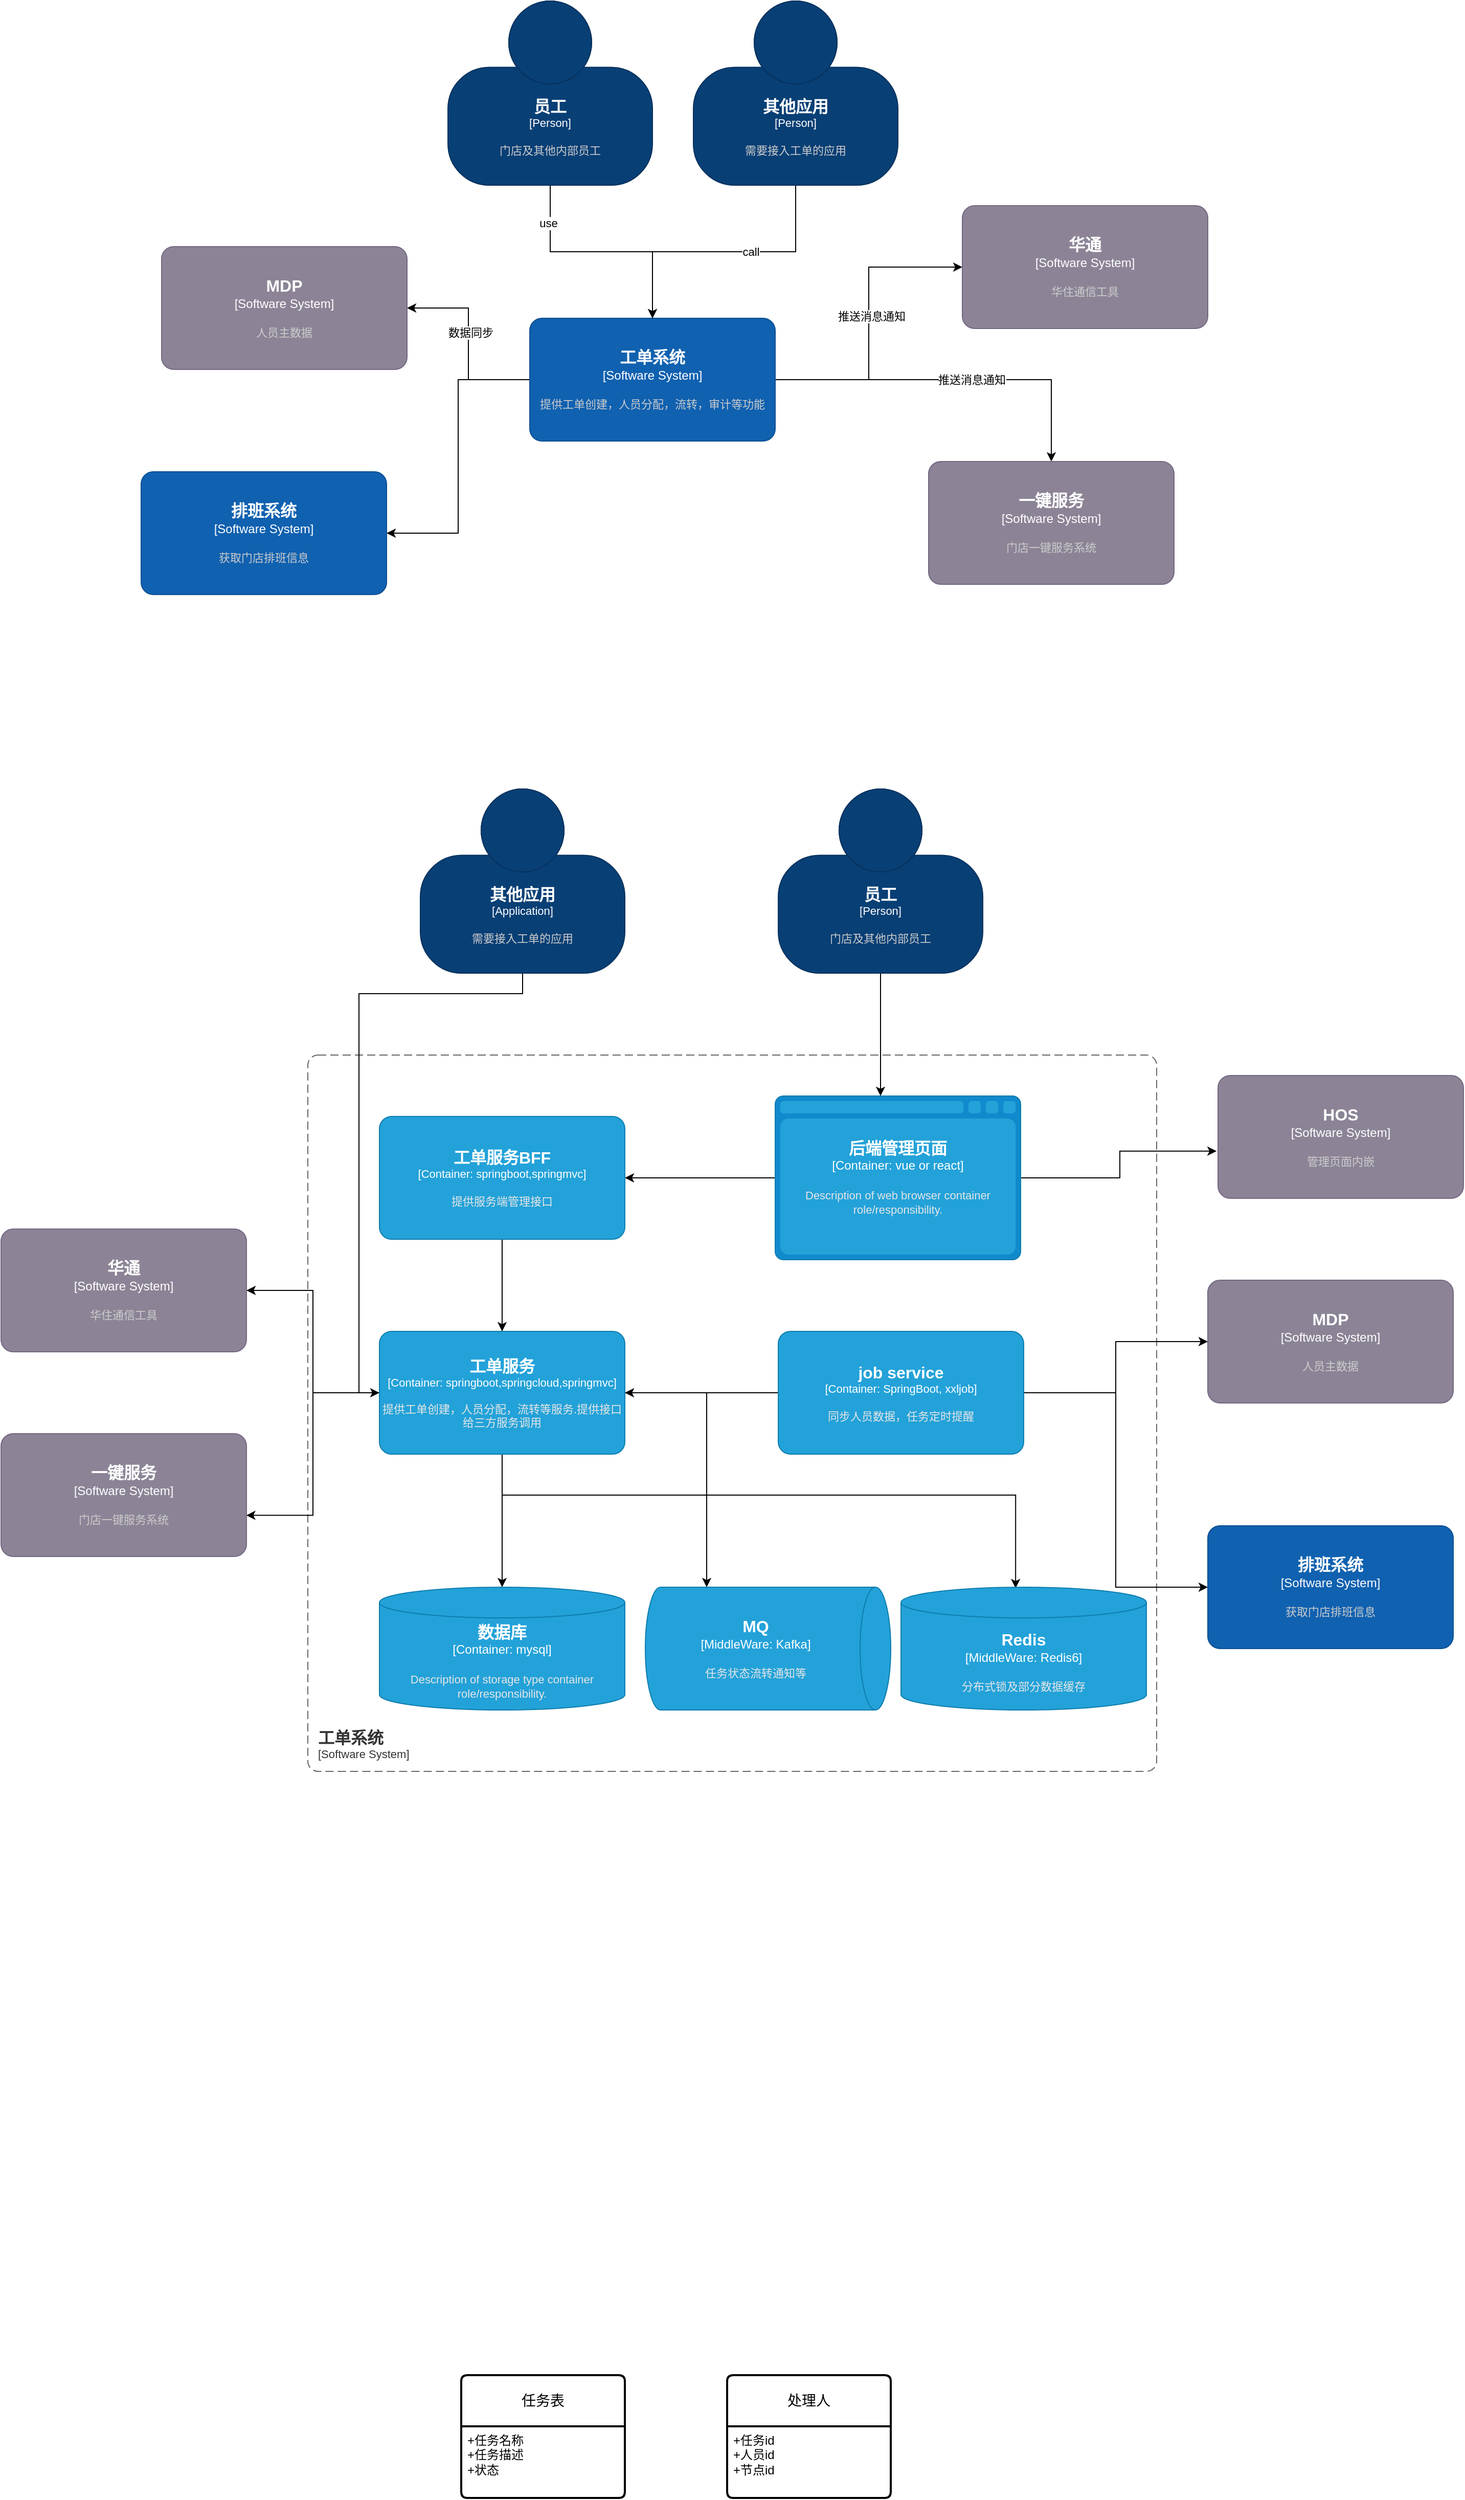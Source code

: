 <mxfile version="21.6.8" type="github">
  <diagram name="第 1 页" id="PIeniqU5bwOCqn_3mpyy">
    <mxGraphModel dx="2901" dy="1039" grid="1" gridSize="10" guides="1" tooltips="1" connect="1" arrows="1" fold="1" page="1" pageScale="1" pageWidth="827" pageHeight="1169" math="0" shadow="0">
      <root>
        <mxCell id="0" />
        <mxCell id="1" parent="0" />
        <mxCell id="n75JgGG_GOEfqAFnkDep-7" style="edgeStyle=orthogonalEdgeStyle;rounded=0;orthogonalLoop=1;jettySize=auto;html=1;" parent="1" source="n75JgGG_GOEfqAFnkDep-1" target="n75JgGG_GOEfqAFnkDep-4" edge="1">
          <mxGeometry relative="1" as="geometry" />
        </mxCell>
        <mxCell id="n75JgGG_GOEfqAFnkDep-11" value="推送消息通知" style="edgeLabel;html=1;align=center;verticalAlign=middle;resizable=0;points=[];" parent="n75JgGG_GOEfqAFnkDep-7" vertex="1" connectable="0">
          <mxGeometry x="0.05" y="-2" relative="1" as="geometry">
            <mxPoint as="offset" />
          </mxGeometry>
        </mxCell>
        <mxCell id="n75JgGG_GOEfqAFnkDep-8" style="edgeStyle=orthogonalEdgeStyle;rounded=0;orthogonalLoop=1;jettySize=auto;html=1;" parent="1" source="n75JgGG_GOEfqAFnkDep-1" target="n75JgGG_GOEfqAFnkDep-5" edge="1">
          <mxGeometry relative="1" as="geometry" />
        </mxCell>
        <mxCell id="n75JgGG_GOEfqAFnkDep-12" value="推送消息通知" style="edgeLabel;html=1;align=center;verticalAlign=middle;resizable=0;points=[];" parent="n75JgGG_GOEfqAFnkDep-8" vertex="1" connectable="0">
          <mxGeometry x="0.098" relative="1" as="geometry">
            <mxPoint as="offset" />
          </mxGeometry>
        </mxCell>
        <mxCell id="n75JgGG_GOEfqAFnkDep-9" style="edgeStyle=orthogonalEdgeStyle;rounded=0;orthogonalLoop=1;jettySize=auto;html=1;entryX=1;entryY=0.5;entryDx=0;entryDy=0;entryPerimeter=0;" parent="1" source="n75JgGG_GOEfqAFnkDep-1" target="n75JgGG_GOEfqAFnkDep-6" edge="1">
          <mxGeometry relative="1" as="geometry" />
        </mxCell>
        <mxCell id="n75JgGG_GOEfqAFnkDep-10" value="数据同步" style="edgeLabel;html=1;align=center;verticalAlign=middle;resizable=0;points=[];" parent="n75JgGG_GOEfqAFnkDep-9" vertex="1" connectable="0">
          <mxGeometry x="0.114" y="-2" relative="1" as="geometry">
            <mxPoint as="offset" />
          </mxGeometry>
        </mxCell>
        <mxCell id="n75JgGG_GOEfqAFnkDep-14" style="edgeStyle=orthogonalEdgeStyle;rounded=0;orthogonalLoop=1;jettySize=auto;html=1;entryX=1;entryY=0.5;entryDx=0;entryDy=0;entryPerimeter=0;" parent="1" source="n75JgGG_GOEfqAFnkDep-1" target="n75JgGG_GOEfqAFnkDep-13" edge="1">
          <mxGeometry relative="1" as="geometry" />
        </mxCell>
        <object placeholders="1" c4Name="工单系统" c4Type="Software System" c4Description="提供工单创建，人员分配，流转，审计等功能" label="&lt;font style=&quot;font-size: 16px&quot;&gt;&lt;b&gt;%c4Name%&lt;/b&gt;&lt;/font&gt;&lt;div&gt;[%c4Type%]&lt;/div&gt;&lt;br&gt;&lt;div&gt;&lt;font style=&quot;font-size: 11px&quot;&gt;&lt;font color=&quot;#cccccc&quot;&gt;%c4Description%&lt;/font&gt;&lt;/div&gt;" id="n75JgGG_GOEfqAFnkDep-1">
          <mxCell style="rounded=1;whiteSpace=wrap;html=1;labelBackgroundColor=none;fillColor=#1061B0;fontColor=#ffffff;align=center;arcSize=10;strokeColor=#0D5091;metaEdit=1;resizable=0;points=[[0.25,0,0],[0.5,0,0],[0.75,0,0],[1,0.25,0],[1,0.5,0],[1,0.75,0],[0.75,1,0],[0.5,1,0],[0.25,1,0],[0,0.75,0],[0,0.5,0],[0,0.25,0]];" parent="1" vertex="1">
            <mxGeometry x="177" y="1070" width="240" height="120" as="geometry" />
          </mxCell>
        </object>
        <mxCell id="n75JgGG_GOEfqAFnkDep-3" style="edgeStyle=orthogonalEdgeStyle;rounded=0;orthogonalLoop=1;jettySize=auto;html=1;entryX=0.5;entryY=0;entryDx=0;entryDy=0;entryPerimeter=0;" parent="1" source="n75JgGG_GOEfqAFnkDep-2" target="n75JgGG_GOEfqAFnkDep-1" edge="1">
          <mxGeometry relative="1" as="geometry" />
        </mxCell>
        <mxCell id="n75JgGG_GOEfqAFnkDep-18" value="use" style="edgeLabel;html=1;align=center;verticalAlign=middle;resizable=0;points=[];" parent="n75JgGG_GOEfqAFnkDep-3" vertex="1" connectable="0">
          <mxGeometry x="-0.684" y="-2" relative="1" as="geometry">
            <mxPoint as="offset" />
          </mxGeometry>
        </mxCell>
        <object placeholders="1" c4Name="员工" c4Type="Person" c4Description="门店及其他内部员工" label="&lt;font style=&quot;font-size: 16px&quot;&gt;&lt;b&gt;%c4Name%&lt;/b&gt;&lt;/font&gt;&lt;div&gt;[%c4Type%]&lt;/div&gt;&lt;br&gt;&lt;div&gt;&lt;font style=&quot;font-size: 11px&quot;&gt;&lt;font color=&quot;#cccccc&quot;&gt;%c4Description%&lt;/font&gt;&lt;/div&gt;" id="n75JgGG_GOEfqAFnkDep-2">
          <mxCell style="html=1;fontSize=11;dashed=0;whiteSpace=wrap;fillColor=#083F75;strokeColor=#06315C;fontColor=#ffffff;shape=mxgraph.c4.person2;align=center;metaEdit=1;points=[[0.5,0,0],[1,0.5,0],[1,0.75,0],[0.75,1,0],[0.5,1,0],[0.25,1,0],[0,0.75,0],[0,0.5,0]];resizable=0;" parent="1" vertex="1">
            <mxGeometry x="97" y="760" width="200" height="180" as="geometry" />
          </mxCell>
        </object>
        <object placeholders="1" c4Name="华通" c4Type="Software System" c4Description="华住通信工具" label="&lt;font style=&quot;font-size: 16px&quot;&gt;&lt;b&gt;%c4Name%&lt;/b&gt;&lt;/font&gt;&lt;div&gt;[%c4Type%]&lt;/div&gt;&lt;br&gt;&lt;div&gt;&lt;font style=&quot;font-size: 11px&quot;&gt;&lt;font color=&quot;#cccccc&quot;&gt;%c4Description%&lt;/font&gt;&lt;/div&gt;" id="n75JgGG_GOEfqAFnkDep-4">
          <mxCell style="rounded=1;whiteSpace=wrap;html=1;labelBackgroundColor=none;fillColor=#8C8496;fontColor=#ffffff;align=center;arcSize=10;strokeColor=#736782;metaEdit=1;resizable=0;points=[[0.25,0,0],[0.5,0,0],[0.75,0,0],[1,0.25,0],[1,0.5,0],[1,0.75,0],[0.75,1,0],[0.5,1,0],[0.25,1,0],[0,0.75,0],[0,0.5,0],[0,0.25,0]];" parent="1" vertex="1">
            <mxGeometry x="600" y="960" width="240" height="120" as="geometry" />
          </mxCell>
        </object>
        <object placeholders="1" c4Name="一键服务" c4Type="Software System" c4Description="门店一键服务系统" label="&lt;font style=&quot;font-size: 16px&quot;&gt;&lt;b&gt;%c4Name%&lt;/b&gt;&lt;/font&gt;&lt;div&gt;[%c4Type%]&lt;/div&gt;&lt;br&gt;&lt;div&gt;&lt;font style=&quot;font-size: 11px&quot;&gt;&lt;font color=&quot;#cccccc&quot;&gt;%c4Description%&lt;/font&gt;&lt;/div&gt;" id="n75JgGG_GOEfqAFnkDep-5">
          <mxCell style="rounded=1;whiteSpace=wrap;html=1;labelBackgroundColor=none;fillColor=#8C8496;fontColor=#ffffff;align=center;arcSize=10;strokeColor=#736782;metaEdit=1;resizable=0;points=[[0.25,0,0],[0.5,0,0],[0.75,0,0],[1,0.25,0],[1,0.5,0],[1,0.75,0],[0.75,1,0],[0.5,1,0],[0.25,1,0],[0,0.75,0],[0,0.5,0],[0,0.25,0]];" parent="1" vertex="1">
            <mxGeometry x="567" y="1210" width="240" height="120" as="geometry" />
          </mxCell>
        </object>
        <object placeholders="1" c4Name="MDP" c4Type="Software System" c4Description="人员主数据" label="&lt;font style=&quot;font-size: 16px&quot;&gt;&lt;b&gt;%c4Name%&lt;/b&gt;&lt;/font&gt;&lt;div&gt;[%c4Type%]&lt;/div&gt;&lt;br&gt;&lt;div&gt;&lt;font style=&quot;font-size: 11px&quot;&gt;&lt;font color=&quot;#cccccc&quot;&gt;%c4Description%&lt;/font&gt;&lt;/div&gt;" id="n75JgGG_GOEfqAFnkDep-6">
          <mxCell style="rounded=1;whiteSpace=wrap;html=1;labelBackgroundColor=none;fillColor=#8C8496;fontColor=#ffffff;align=center;arcSize=10;strokeColor=#736782;metaEdit=1;resizable=0;points=[[0.25,0,0],[0.5,0,0],[0.75,0,0],[1,0.25,0],[1,0.5,0],[1,0.75,0],[0.75,1,0],[0.5,1,0],[0.25,1,0],[0,0.75,0],[0,0.5,0],[0,0.25,0]];" parent="1" vertex="1">
            <mxGeometry x="-183" y="1000" width="240" height="120" as="geometry" />
          </mxCell>
        </object>
        <object placeholders="1" c4Name="排班系统" c4Type="Software System" c4Description="获取门店排班信息" label="&lt;font style=&quot;font-size: 16px&quot;&gt;&lt;b&gt;%c4Name%&lt;/b&gt;&lt;/font&gt;&lt;div&gt;[%c4Type%]&lt;/div&gt;&lt;br&gt;&lt;div&gt;&lt;font style=&quot;font-size: 11px&quot;&gt;&lt;font color=&quot;#cccccc&quot;&gt;%c4Description%&lt;/font&gt;&lt;/div&gt;" id="n75JgGG_GOEfqAFnkDep-13">
          <mxCell style="rounded=1;whiteSpace=wrap;html=1;labelBackgroundColor=none;fillColor=#1061B0;fontColor=#ffffff;align=center;arcSize=10;strokeColor=#0D5091;metaEdit=1;resizable=0;points=[[0.25,0,0],[0.5,0,0],[0.75,0,0],[1,0.25,0],[1,0.5,0],[1,0.75,0],[0.75,1,0],[0.5,1,0],[0.25,1,0],[0,0.75,0],[0,0.5,0],[0,0.25,0]];" parent="1" vertex="1">
            <mxGeometry x="-203" y="1220" width="240" height="120" as="geometry" />
          </mxCell>
        </object>
        <mxCell id="n75JgGG_GOEfqAFnkDep-16" style="edgeStyle=orthogonalEdgeStyle;rounded=0;orthogonalLoop=1;jettySize=auto;html=1;entryX=0.5;entryY=0;entryDx=0;entryDy=0;entryPerimeter=0;" parent="1" source="n75JgGG_GOEfqAFnkDep-15" target="n75JgGG_GOEfqAFnkDep-1" edge="1">
          <mxGeometry relative="1" as="geometry" />
        </mxCell>
        <mxCell id="n75JgGG_GOEfqAFnkDep-17" value="call" style="edgeLabel;html=1;align=center;verticalAlign=middle;resizable=0;points=[];" parent="n75JgGG_GOEfqAFnkDep-16" vertex="1" connectable="0">
          <mxGeometry x="-0.193" relative="1" as="geometry">
            <mxPoint as="offset" />
          </mxGeometry>
        </mxCell>
        <object placeholders="1" c4Name="其他应用" c4Type="Person" c4Description="需要接入工单的应用" label="&lt;font style=&quot;font-size: 16px&quot;&gt;&lt;b&gt;%c4Name%&lt;/b&gt;&lt;/font&gt;&lt;div&gt;[%c4Type%]&lt;/div&gt;&lt;br&gt;&lt;div&gt;&lt;font style=&quot;font-size: 11px&quot;&gt;&lt;font color=&quot;#cccccc&quot;&gt;%c4Description%&lt;/font&gt;&lt;/div&gt;" id="n75JgGG_GOEfqAFnkDep-15">
          <mxCell style="html=1;fontSize=11;dashed=0;whiteSpace=wrap;fillColor=#083F75;strokeColor=#06315C;fontColor=#ffffff;shape=mxgraph.c4.person2;align=center;metaEdit=1;points=[[0.5,0,0],[1,0.5,0],[1,0.75,0],[0.75,1,0],[0.5,1,0],[0.25,1,0],[0,0.75,0],[0,0.5,0]];resizable=0;" parent="1" vertex="1">
            <mxGeometry x="337" y="760" width="200" height="180" as="geometry" />
          </mxCell>
        </object>
        <object placeholders="1" c4Name="工单系统" c4Type="SystemScopeBoundary" c4Application="Software System" label="&lt;font style=&quot;font-size: 16px&quot;&gt;&lt;b&gt;&lt;div style=&quot;text-align: left&quot;&gt;%c4Name%&lt;/div&gt;&lt;/b&gt;&lt;/font&gt;&lt;div style=&quot;text-align: left&quot;&gt;[%c4Application%]&lt;/div&gt;" id="n75JgGG_GOEfqAFnkDep-19">
          <mxCell style="rounded=1;fontSize=11;whiteSpace=wrap;html=1;dashed=1;arcSize=20;fillColor=none;strokeColor=#666666;fontColor=#333333;labelBackgroundColor=none;align=left;verticalAlign=bottom;labelBorderColor=none;spacingTop=0;spacing=10;dashPattern=8 4;metaEdit=1;rotatable=0;perimeter=rectanglePerimeter;noLabel=0;labelPadding=0;allowArrows=0;connectable=0;expand=0;recursiveResize=0;editable=1;pointerEvents=0;absoluteArcSize=1;points=[[0.25,0,0],[0.5,0,0],[0.75,0,0],[1,0.25,0],[1,0.5,0],[1,0.75,0],[0.75,1,0],[0.5,1,0],[0.25,1,0],[0,0.75,0],[0,0.5,0],[0,0.25,0]];" parent="1" vertex="1">
            <mxGeometry x="-40" y="1790" width="830" height="700" as="geometry" />
          </mxCell>
        </object>
        <mxCell id="n75JgGG_GOEfqAFnkDep-55" style="edgeStyle=orthogonalEdgeStyle;rounded=0;orthogonalLoop=1;jettySize=auto;html=1;entryX=0.999;entryY=0.665;entryDx=0;entryDy=0;entryPerimeter=0;" parent="1" source="n75JgGG_GOEfqAFnkDep-20" target="n75JgGG_GOEfqAFnkDep-54" edge="1">
          <mxGeometry relative="1" as="geometry" />
        </mxCell>
        <mxCell id="n75JgGG_GOEfqAFnkDep-57" style="edgeStyle=orthogonalEdgeStyle;rounded=0;orthogonalLoop=1;jettySize=auto;html=1;" parent="1" source="n75JgGG_GOEfqAFnkDep-20" target="n75JgGG_GOEfqAFnkDep-21" edge="1">
          <mxGeometry relative="1" as="geometry" />
        </mxCell>
        <mxCell id="n75JgGG_GOEfqAFnkDep-58" style="edgeStyle=orthogonalEdgeStyle;rounded=0;orthogonalLoop=1;jettySize=auto;html=1;" parent="1" source="n75JgGG_GOEfqAFnkDep-20" target="n75JgGG_GOEfqAFnkDep-22" edge="1">
          <mxGeometry relative="1" as="geometry">
            <Array as="points">
              <mxPoint x="350" y="2120" />
            </Array>
          </mxGeometry>
        </mxCell>
        <mxCell id="n75JgGG_GOEfqAFnkDep-61" style="edgeStyle=orthogonalEdgeStyle;rounded=0;orthogonalLoop=1;jettySize=auto;html=1;entryX=1;entryY=0.5;entryDx=0;entryDy=0;entryPerimeter=0;" parent="1" source="n75JgGG_GOEfqAFnkDep-20" target="n75JgGG_GOEfqAFnkDep-53" edge="1">
          <mxGeometry relative="1" as="geometry" />
        </mxCell>
        <mxCell id="n75JgGG_GOEfqAFnkDep-63" style="edgeStyle=orthogonalEdgeStyle;rounded=0;orthogonalLoop=1;jettySize=auto;html=1;entryX=0.467;entryY=0.008;entryDx=0;entryDy=0;entryPerimeter=0;" parent="1" source="n75JgGG_GOEfqAFnkDep-20" target="n75JgGG_GOEfqAFnkDep-62" edge="1">
          <mxGeometry relative="1" as="geometry">
            <Array as="points">
              <mxPoint x="150" y="2220" />
              <mxPoint x="652" y="2220" />
            </Array>
          </mxGeometry>
        </mxCell>
        <object placeholders="1" c4Name="工单服务" c4Type="Container" c4Technology="springboot,springcloud,springmvc" c4Description="提供工单创建，人员分配，流转等服务.提供接口给三方服务调用" label="&lt;font style=&quot;font-size: 16px&quot;&gt;&lt;b&gt;%c4Name%&lt;/b&gt;&lt;/font&gt;&lt;div&gt;[%c4Type%: %c4Technology%]&lt;/div&gt;&lt;br&gt;&lt;div&gt;&lt;font style=&quot;font-size: 11px&quot;&gt;&lt;font color=&quot;#E6E6E6&quot;&gt;%c4Description%&lt;/font&gt;&lt;/div&gt;" id="n75JgGG_GOEfqAFnkDep-20">
          <mxCell style="rounded=1;whiteSpace=wrap;html=1;fontSize=11;labelBackgroundColor=none;fillColor=#23A2D9;fontColor=#ffffff;align=center;arcSize=10;strokeColor=#0E7DAD;metaEdit=1;resizable=0;points=[[0.25,0,0],[0.5,0,0],[0.75,0,0],[1,0.25,0],[1,0.5,0],[1,0.75,0],[0.75,1,0],[0.5,1,0],[0.25,1,0],[0,0.75,0],[0,0.5,0],[0,0.25,0]];" parent="1" vertex="1">
            <mxGeometry x="30" y="2060" width="240" height="120" as="geometry" />
          </mxCell>
        </object>
        <object placeholders="1" c4Type="数据库" c4Container="Container" c4Technology="mysql" c4Description="Description of storage type container role/responsibility." label="&lt;font style=&quot;font-size: 16px&quot;&gt;&lt;b&gt;%c4Type%&lt;/b&gt;&lt;/font&gt;&lt;div&gt;[%c4Container%:&amp;nbsp;%c4Technology%]&lt;/div&gt;&lt;br&gt;&lt;div&gt;&lt;font style=&quot;font-size: 11px&quot;&gt;&lt;font color=&quot;#E6E6E6&quot;&gt;%c4Description%&lt;/font&gt;&lt;/div&gt;" id="n75JgGG_GOEfqAFnkDep-21">
          <mxCell style="shape=cylinder3;size=15;whiteSpace=wrap;html=1;boundedLbl=1;rounded=0;labelBackgroundColor=none;fillColor=#23A2D9;fontSize=12;fontColor=#ffffff;align=center;strokeColor=#0E7DAD;metaEdit=1;points=[[0.5,0,0],[1,0.25,0],[1,0.5,0],[1,0.75,0],[0.5,1,0],[0,0.75,0],[0,0.5,0],[0,0.25,0]];resizable=0;" parent="1" vertex="1">
            <mxGeometry x="30" y="2310" width="240" height="120" as="geometry" />
          </mxCell>
        </object>
        <object placeholders="1" c4Type="MQ" c4Container="MiddleWare" c4Technology="Kafka" c4Description="任务状态流转通知等" label="&lt;font style=&quot;font-size: 16px&quot;&gt;&lt;b&gt;%c4Type%&lt;/b&gt;&lt;/font&gt;&lt;div&gt;[%c4Container%:&amp;nbsp;%c4Technology%]&lt;/div&gt;&lt;br&gt;&lt;div&gt;&lt;font style=&quot;font-size: 11px&quot;&gt;&lt;font color=&quot;#E6E6E6&quot;&gt;%c4Description%&lt;/font&gt;&lt;/div&gt;" id="n75JgGG_GOEfqAFnkDep-22">
          <mxCell style="shape=cylinder3;size=15;direction=south;whiteSpace=wrap;html=1;boundedLbl=1;rounded=0;labelBackgroundColor=none;fillColor=#23A2D9;fontSize=12;fontColor=#ffffff;align=center;strokeColor=#0E7DAD;metaEdit=1;points=[[0.5,0,0],[1,0.25,0],[1,0.5,0],[1,0.75,0],[0.5,1,0],[0,0.75,0],[0,0.5,0],[0,0.25,0]];resizable=0;" parent="1" vertex="1">
            <mxGeometry x="290" y="2310" width="240" height="120" as="geometry" />
          </mxCell>
        </object>
        <mxCell id="n75JgGG_GOEfqAFnkDep-69" style="edgeStyle=orthogonalEdgeStyle;rounded=0;orthogonalLoop=1;jettySize=auto;html=1;entryX=1;entryY=0.5;entryDx=0;entryDy=0;entryPerimeter=0;" parent="1" source="n75JgGG_GOEfqAFnkDep-23" target="n75JgGG_GOEfqAFnkDep-33" edge="1">
          <mxGeometry relative="1" as="geometry" />
        </mxCell>
        <mxCell id="n75JgGG_GOEfqAFnkDep-72" style="edgeStyle=orthogonalEdgeStyle;rounded=0;orthogonalLoop=1;jettySize=auto;html=1;entryX=-0.006;entryY=0.616;entryDx=0;entryDy=0;entryPerimeter=0;" parent="1" source="n75JgGG_GOEfqAFnkDep-23" target="n75JgGG_GOEfqAFnkDep-71" edge="1">
          <mxGeometry relative="1" as="geometry">
            <Array as="points">
              <mxPoint x="754" y="1910" />
              <mxPoint x="754" y="1884" />
            </Array>
          </mxGeometry>
        </mxCell>
        <object placeholders="1" c4Type="后端管理页面" c4Container="Container" c4Technology="vue or react" c4Description="Description of web browser container role/responsibility." label="&lt;font style=&quot;font-size: 16px&quot;&gt;&lt;b&gt;%c4Type%&lt;/b&gt;&lt;/font&gt;&lt;div&gt;[%c4Container%:&amp;nbsp;%c4Technology%]&lt;/div&gt;&lt;br&gt;&lt;div&gt;&lt;font style=&quot;font-size: 11px&quot;&gt;&lt;font color=&quot;#E6E6E6&quot;&gt;%c4Description%&lt;/font&gt;&lt;/div&gt;" id="n75JgGG_GOEfqAFnkDep-23">
          <mxCell style="shape=mxgraph.c4.webBrowserContainer2;whiteSpace=wrap;html=1;boundedLbl=1;rounded=0;labelBackgroundColor=none;strokeColor=#118ACD;fillColor=#23A2D9;strokeColor=#118ACD;strokeColor2=#0E7DAD;fontSize=12;fontColor=#ffffff;align=center;metaEdit=1;points=[[0.5,0,0],[1,0.25,0],[1,0.5,0],[1,0.75,0],[0.5,1,0],[0,0.75,0],[0,0.5,0],[0,0.25,0]];resizable=0;" parent="1" vertex="1">
            <mxGeometry x="417" y="1830" width="240" height="160" as="geometry" />
          </mxCell>
        </object>
        <mxCell id="n75JgGG_GOEfqAFnkDep-31" style="edgeStyle=orthogonalEdgeStyle;rounded=0;orthogonalLoop=1;jettySize=auto;html=1;entryX=0;entryY=0.5;entryDx=0;entryDy=0;entryPerimeter=0;" parent="1" source="n75JgGG_GOEfqAFnkDep-24" target="n75JgGG_GOEfqAFnkDep-30" edge="1">
          <mxGeometry relative="1" as="geometry" />
        </mxCell>
        <mxCell id="n75JgGG_GOEfqAFnkDep-39" style="edgeStyle=orthogonalEdgeStyle;rounded=0;orthogonalLoop=1;jettySize=auto;html=1;entryX=0;entryY=0.5;entryDx=0;entryDy=0;entryPerimeter=0;" parent="1" source="n75JgGG_GOEfqAFnkDep-24" target="n75JgGG_GOEfqAFnkDep-38" edge="1">
          <mxGeometry relative="1" as="geometry" />
        </mxCell>
        <mxCell id="n75JgGG_GOEfqAFnkDep-56" style="edgeStyle=orthogonalEdgeStyle;rounded=0;orthogonalLoop=1;jettySize=auto;html=1;entryX=1;entryY=0.5;entryDx=0;entryDy=0;entryPerimeter=0;" parent="1" source="n75JgGG_GOEfqAFnkDep-24" target="n75JgGG_GOEfqAFnkDep-20" edge="1">
          <mxGeometry relative="1" as="geometry" />
        </mxCell>
        <object placeholders="1" c4Name="job service" c4Type="Container" c4Technology="SpringBoot, xxljob" c4Description="同步人员数据，任务定时提醒" label="&lt;font style=&quot;font-size: 16px&quot;&gt;&lt;b&gt;%c4Name%&lt;/b&gt;&lt;/font&gt;&lt;div&gt;[%c4Type%: %c4Technology%]&lt;/div&gt;&lt;br&gt;&lt;div&gt;&lt;font style=&quot;font-size: 11px&quot;&gt;&lt;font color=&quot;#E6E6E6&quot;&gt;%c4Description%&lt;/font&gt;&lt;/div&gt;" id="n75JgGG_GOEfqAFnkDep-24">
          <mxCell style="rounded=1;whiteSpace=wrap;html=1;fontSize=11;labelBackgroundColor=none;fillColor=#23A2D9;fontColor=#ffffff;align=center;arcSize=10;strokeColor=#0E7DAD;metaEdit=1;resizable=0;points=[[0.25,0,0],[0.5,0,0],[0.75,0,0],[1,0.25,0],[1,0.5,0],[1,0.75,0],[0.75,1,0],[0.5,1,0],[0.25,1,0],[0,0.75,0],[0,0.5,0],[0,0.25,0]];" parent="1" vertex="1">
            <mxGeometry x="420" y="2060" width="240" height="120" as="geometry" />
          </mxCell>
        </object>
        <object placeholders="1" c4Name="MDP" c4Type="Software System" c4Description="人员主数据" label="&lt;font style=&quot;font-size: 16px&quot;&gt;&lt;b&gt;%c4Name%&lt;/b&gt;&lt;/font&gt;&lt;div&gt;[%c4Type%]&lt;/div&gt;&lt;br&gt;&lt;div&gt;&lt;font style=&quot;font-size: 11px&quot;&gt;&lt;font color=&quot;#cccccc&quot;&gt;%c4Description%&lt;/font&gt;&lt;/div&gt;" id="n75JgGG_GOEfqAFnkDep-30">
          <mxCell style="rounded=1;whiteSpace=wrap;html=1;labelBackgroundColor=none;fillColor=#8C8496;fontColor=#ffffff;align=center;arcSize=10;strokeColor=#736782;metaEdit=1;resizable=0;points=[[0.25,0,0],[0.5,0,0],[0.75,0,0],[1,0.25,0],[1,0.5,0],[1,0.75,0],[0.75,1,0],[0.5,1,0],[0.25,1,0],[0,0.75,0],[0,0.5,0],[0,0.25,0]];" parent="1" vertex="1">
            <mxGeometry x="840" y="2010" width="240" height="120" as="geometry" />
          </mxCell>
        </object>
        <mxCell id="n75JgGG_GOEfqAFnkDep-68" style="edgeStyle=orthogonalEdgeStyle;rounded=0;orthogonalLoop=1;jettySize=auto;html=1;entryX=0.5;entryY=0;entryDx=0;entryDy=0;entryPerimeter=0;" parent="1" source="n75JgGG_GOEfqAFnkDep-33" target="n75JgGG_GOEfqAFnkDep-20" edge="1">
          <mxGeometry relative="1" as="geometry" />
        </mxCell>
        <object placeholders="1" c4Name="工单服务BFF" c4Type="Container" c4Technology="springboot,springmvc" c4Description="提供服务端管理接口" label="&lt;font style=&quot;font-size: 16px&quot;&gt;&lt;b&gt;%c4Name%&lt;/b&gt;&lt;/font&gt;&lt;div&gt;[%c4Type%: %c4Technology%]&lt;/div&gt;&lt;br&gt;&lt;div&gt;&lt;font style=&quot;font-size: 11px&quot;&gt;&lt;font color=&quot;#E6E6E6&quot;&gt;%c4Description%&lt;/font&gt;&lt;/div&gt;" id="n75JgGG_GOEfqAFnkDep-33">
          <mxCell style="rounded=1;whiteSpace=wrap;html=1;fontSize=11;labelBackgroundColor=none;fillColor=#23A2D9;fontColor=#ffffff;align=center;arcSize=10;strokeColor=#0E7DAD;metaEdit=1;resizable=0;points=[[0.25,0,0],[0.5,0,0],[0.75,0,0],[1,0.25,0],[1,0.5,0],[1,0.75,0],[0.75,1,0],[0.5,1,0],[0.25,1,0],[0,0.75,0],[0,0.5,0],[0,0.25,0]];" parent="1" vertex="1">
            <mxGeometry x="30" y="1850" width="240" height="120" as="geometry" />
          </mxCell>
        </object>
        <object placeholders="1" c4Name="排班系统" c4Type="Software System" c4Description="获取门店排班信息" label="&lt;font style=&quot;font-size: 16px&quot;&gt;&lt;b&gt;%c4Name%&lt;/b&gt;&lt;/font&gt;&lt;div&gt;[%c4Type%]&lt;/div&gt;&lt;br&gt;&lt;div&gt;&lt;font style=&quot;font-size: 11px&quot;&gt;&lt;font color=&quot;#cccccc&quot;&gt;%c4Description%&lt;/font&gt;&lt;/div&gt;" id="n75JgGG_GOEfqAFnkDep-38">
          <mxCell style="rounded=1;whiteSpace=wrap;html=1;labelBackgroundColor=none;fillColor=#1061B0;fontColor=#ffffff;align=center;arcSize=10;strokeColor=#0D5091;metaEdit=1;resizable=0;points=[[0.25,0,0],[0.5,0,0],[0.75,0,0],[1,0.25,0],[1,0.5,0],[1,0.75,0],[0.75,1,0],[0.5,1,0],[0.25,1,0],[0,0.75,0],[0,0.5,0],[0,0.25,0]];" parent="1" vertex="1">
            <mxGeometry x="840" y="2250" width="240" height="120" as="geometry" />
          </mxCell>
        </object>
        <object placeholders="1" c4Name="华通" c4Type="Software System" c4Description="华住通信工具" label="&lt;font style=&quot;font-size: 16px&quot;&gt;&lt;b&gt;%c4Name%&lt;/b&gt;&lt;/font&gt;&lt;div&gt;[%c4Type%]&lt;/div&gt;&lt;br&gt;&lt;div&gt;&lt;font style=&quot;font-size: 11px&quot;&gt;&lt;font color=&quot;#cccccc&quot;&gt;%c4Description%&lt;/font&gt;&lt;/div&gt;" id="n75JgGG_GOEfqAFnkDep-53">
          <mxCell style="rounded=1;whiteSpace=wrap;html=1;labelBackgroundColor=none;fillColor=#8C8496;fontColor=#ffffff;align=center;arcSize=10;strokeColor=#736782;metaEdit=1;resizable=0;points=[[0.25,0,0],[0.5,0,0],[0.75,0,0],[1,0.25,0],[1,0.5,0],[1,0.75,0],[0.75,1,0],[0.5,1,0],[0.25,1,0],[0,0.75,0],[0,0.5,0],[0,0.25,0]];" parent="1" vertex="1">
            <mxGeometry x="-340" y="1960" width="240" height="120" as="geometry" />
          </mxCell>
        </object>
        <object placeholders="1" c4Name="一键服务" c4Type="Software System" c4Description="门店一键服务系统" label="&lt;font style=&quot;font-size: 16px&quot;&gt;&lt;b&gt;%c4Name%&lt;/b&gt;&lt;/font&gt;&lt;div&gt;[%c4Type%]&lt;/div&gt;&lt;br&gt;&lt;div&gt;&lt;font style=&quot;font-size: 11px&quot;&gt;&lt;font color=&quot;#cccccc&quot;&gt;%c4Description%&lt;/font&gt;&lt;/div&gt;" id="n75JgGG_GOEfqAFnkDep-54">
          <mxCell style="rounded=1;whiteSpace=wrap;html=1;labelBackgroundColor=none;fillColor=#8C8496;fontColor=#ffffff;align=center;arcSize=10;strokeColor=#736782;metaEdit=1;resizable=0;points=[[0.25,0,0],[0.5,0,0],[0.75,0,0],[1,0.25,0],[1,0.5,0],[1,0.75,0],[0.75,1,0],[0.5,1,0],[0.25,1,0],[0,0.75,0],[0,0.5,0],[0,0.25,0]];" parent="1" vertex="1">
            <mxGeometry x="-340" y="2160" width="240" height="120" as="geometry" />
          </mxCell>
        </object>
        <object placeholders="1" c4Type="Redis" c4Container="MiddleWare" c4Technology="Redis6" c4Description="分布式锁及部分数据缓存" label="&lt;font style=&quot;font-size: 16px&quot;&gt;&lt;b&gt;%c4Type%&lt;/b&gt;&lt;/font&gt;&lt;div&gt;[%c4Container%:&amp;nbsp;%c4Technology%]&lt;/div&gt;&lt;br&gt;&lt;div&gt;&lt;font style=&quot;font-size: 11px&quot;&gt;&lt;font color=&quot;#E6E6E6&quot;&gt;%c4Description%&lt;/font&gt;&lt;/div&gt;" id="n75JgGG_GOEfqAFnkDep-62">
          <mxCell style="shape=cylinder3;size=15;whiteSpace=wrap;html=1;boundedLbl=1;rounded=0;labelBackgroundColor=none;fillColor=#23a2d9;fontSize=12;fontColor=#ffffff;align=center;strokeColor=#0E7DAD;metaEdit=1;points=[[0.5,0,0],[1,0.25,0],[1,0.5,0],[1,0.75,0],[0.5,1,0],[0,0.75,0],[0,0.5,0],[0,0.25,0]];resizable=0;" parent="1" vertex="1">
            <mxGeometry x="540" y="2310" width="240" height="120" as="geometry" />
          </mxCell>
        </object>
        <mxCell id="n75JgGG_GOEfqAFnkDep-70" style="edgeStyle=orthogonalEdgeStyle;rounded=0;orthogonalLoop=1;jettySize=auto;html=1;" parent="1" source="n75JgGG_GOEfqAFnkDep-64" edge="1">
          <mxGeometry relative="1" as="geometry">
            <mxPoint x="520.0" y="1830" as="targetPoint" />
          </mxGeometry>
        </mxCell>
        <object placeholders="1" c4Name="员工" c4Type="Person" c4Description="门店及其他内部员工" label="&lt;font style=&quot;font-size: 16px&quot;&gt;&lt;b&gt;%c4Name%&lt;/b&gt;&lt;/font&gt;&lt;div&gt;[%c4Type%]&lt;/div&gt;&lt;br&gt;&lt;div&gt;&lt;font style=&quot;font-size: 11px&quot;&gt;&lt;font color=&quot;#cccccc&quot;&gt;%c4Description%&lt;/font&gt;&lt;/div&gt;" id="n75JgGG_GOEfqAFnkDep-64">
          <mxCell style="html=1;fontSize=11;dashed=0;whiteSpace=wrap;fillColor=#083F75;strokeColor=#06315C;fontColor=#ffffff;shape=mxgraph.c4.person2;align=center;metaEdit=1;points=[[0.5,0,0],[1,0.5,0],[1,0.75,0],[0.75,1,0],[0.5,1,0],[0.25,1,0],[0,0.75,0],[0,0.5,0]];resizable=0;" parent="1" vertex="1">
            <mxGeometry x="420" y="1530" width="200" height="180" as="geometry" />
          </mxCell>
        </object>
        <mxCell id="n75JgGG_GOEfqAFnkDep-67" style="edgeStyle=orthogonalEdgeStyle;rounded=0;orthogonalLoop=1;jettySize=auto;html=1;exitX=0.5;exitY=1;exitDx=0;exitDy=0;exitPerimeter=0;" parent="1" source="n75JgGG_GOEfqAFnkDep-66" target="n75JgGG_GOEfqAFnkDep-20" edge="1">
          <mxGeometry relative="1" as="geometry">
            <Array as="points">
              <mxPoint x="170" y="1730" />
              <mxPoint x="10" y="1730" />
              <mxPoint x="10" y="2120" />
            </Array>
          </mxGeometry>
        </mxCell>
        <object placeholders="1" c4Name="其他应用" c4Type="Application" c4Description="需要接入工单的应用" label="&lt;font style=&quot;font-size: 16px&quot;&gt;&lt;b&gt;%c4Name%&lt;/b&gt;&lt;/font&gt;&lt;div&gt;[%c4Type%]&lt;/div&gt;&lt;br&gt;&lt;div&gt;&lt;font style=&quot;font-size: 11px&quot;&gt;&lt;font color=&quot;#cccccc&quot;&gt;%c4Description%&lt;/font&gt;&lt;/div&gt;" id="n75JgGG_GOEfqAFnkDep-66">
          <mxCell style="html=1;fontSize=11;dashed=0;whiteSpace=wrap;fillColor=#083F75;strokeColor=#06315C;fontColor=#ffffff;shape=mxgraph.c4.person2;align=center;metaEdit=1;points=[[0.5,0,0],[1,0.5,0],[1,0.75,0],[0.75,1,0],[0.5,1,0],[0.25,1,0],[0,0.75,0],[0,0.5,0]];resizable=0;" parent="1" vertex="1">
            <mxGeometry x="70" y="1530" width="200" height="180" as="geometry" />
          </mxCell>
        </object>
        <object placeholders="1" c4Name="HOS" c4Type="Software System" c4Description="管理页面内嵌" label="&lt;font style=&quot;font-size: 16px&quot;&gt;&lt;b&gt;%c4Name%&lt;/b&gt;&lt;/font&gt;&lt;div&gt;[%c4Type%]&lt;/div&gt;&lt;br&gt;&lt;div&gt;&lt;font style=&quot;font-size: 11px&quot;&gt;&lt;font color=&quot;#cccccc&quot;&gt;%c4Description%&lt;/font&gt;&lt;/div&gt;" id="n75JgGG_GOEfqAFnkDep-71">
          <mxCell style="rounded=1;whiteSpace=wrap;html=1;labelBackgroundColor=none;fillColor=#8C8496;fontColor=#ffffff;align=center;arcSize=10;strokeColor=#736782;metaEdit=1;resizable=0;points=[[0.25,0,0],[0.5,0,0],[0.75,0,0],[1,0.25,0],[1,0.5,0],[1,0.75,0],[0.75,1,0],[0.5,1,0],[0.25,1,0],[0,0.75,0],[0,0.5,0],[0,0.25,0]];" parent="1" vertex="1">
            <mxGeometry x="850" y="1810" width="240" height="120" as="geometry" />
          </mxCell>
        </object>
        <mxCell id="n75JgGG_GOEfqAFnkDep-86" value="任务表" style="swimlane;childLayout=stackLayout;horizontal=1;startSize=50;horizontalStack=0;rounded=1;fontSize=14;fontStyle=0;strokeWidth=2;resizeParent=0;resizeLast=1;shadow=0;dashed=0;align=center;arcSize=4;whiteSpace=wrap;html=1;" parent="1" vertex="1">
          <mxGeometry x="110" y="3080" width="160" height="120" as="geometry" />
        </mxCell>
        <mxCell id="n75JgGG_GOEfqAFnkDep-87" value="+任务名称&lt;br&gt;+任务描述&lt;br&gt;+状态" style="align=left;strokeColor=none;fillColor=none;spacingLeft=4;fontSize=12;verticalAlign=top;resizable=0;rotatable=0;part=1;html=1;" parent="n75JgGG_GOEfqAFnkDep-86" vertex="1">
          <mxGeometry y="50" width="160" height="70" as="geometry" />
        </mxCell>
        <mxCell id="n75JgGG_GOEfqAFnkDep-88" value="处理人" style="swimlane;childLayout=stackLayout;horizontal=1;startSize=50;horizontalStack=0;rounded=1;fontSize=14;fontStyle=0;strokeWidth=2;resizeParent=0;resizeLast=1;shadow=0;dashed=0;align=center;arcSize=4;whiteSpace=wrap;html=1;" parent="1" vertex="1">
          <mxGeometry x="370" y="3080" width="160" height="120" as="geometry" />
        </mxCell>
        <mxCell id="n75JgGG_GOEfqAFnkDep-89" value="+任务id&lt;br&gt;+人员id&lt;br&gt;+节点id" style="align=left;strokeColor=none;fillColor=none;spacingLeft=4;fontSize=12;verticalAlign=top;resizable=0;rotatable=0;part=1;html=1;" parent="n75JgGG_GOEfqAFnkDep-88" vertex="1">
          <mxGeometry y="50" width="160" height="70" as="geometry" />
        </mxCell>
      </root>
    </mxGraphModel>
  </diagram>
</mxfile>

